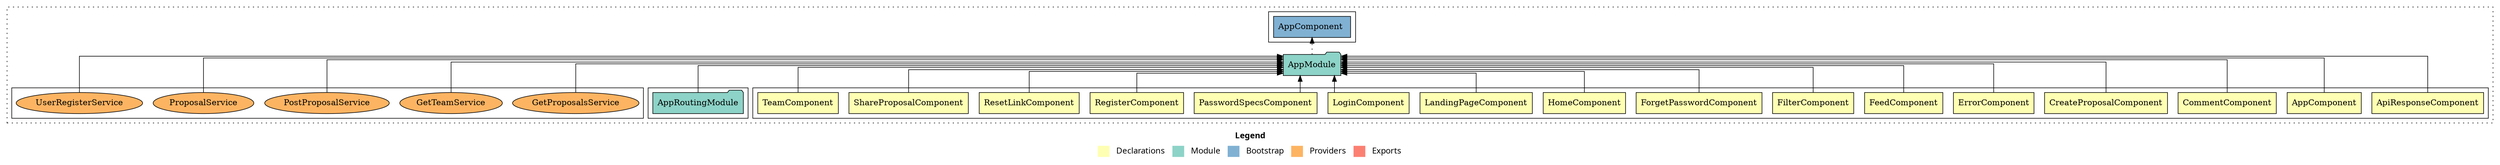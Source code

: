digraph dependencies { node [shape="rect", style="filled", colorscheme=set312]; ranksep=0.4; compound=false; remincross=true; splines=true; splines=ortho; rankdir=LR; rankdir=TB; rankdir=BT; label=<<table BORDER="0"> <tr> <td colspan="5" align="center"><b>Legend</b></td> </tr> <tr> <td> <table BORDER="0"> <tr> <td bgcolor="#ffffb3" width="20"></td> <td>  Declarations</td> </tr> </table> </td> <td> <table BORDER="0"> <tr> <td bgcolor="#8dd3c7" width="20"></td> <td>  Module</td> </tr> </table> </td> <td> <table BORDER="0"> <tr> <td bgcolor="#80b1d3" width="20"></td> <td>  Bootstrap</td> </tr> </table> </td> <td> <table BORDER="0"> <tr> <td bgcolor="#fdb462" width="20"></td> <td>  Providers</td> </tr> </table> </td> <td> <table BORDER="0"> <tr> <td bgcolor="#fb8072" width="20"></td> <td>  Exports</td> </tr> </table> </td> </tr></table>>; ratio=compress; fontname="sans-serif";  subgraph "cluster_AppModule" { label=""; style="dotted";node [shape="folder", fillcolor=1]; subgraph cluster_AppModule_declarations { style="solid";node [style="filled", shape="rect"]; node [fillcolor=2]; "ApiResponseComponent"; node [fillcolor=2]; "AppComponent"; node [fillcolor=2]; "CommentComponent"; node [fillcolor=2]; "CreateProposalComponent"; node [fillcolor=2]; "ErrorComponent"; node [fillcolor=2]; "FeedComponent"; node [fillcolor=2]; "FilterComponent"; node [fillcolor=2]; "ForgetPasswordComponent"; node [fillcolor=2]; "HomeComponent"; node [fillcolor=2]; "LandingPageComponent"; node [fillcolor=2]; "LoginComponent"; node [fillcolor=2]; "PasswordSpecsComponent"; node [fillcolor=2]; "RegisterComponent"; node [fillcolor=2]; "ResetLinkComponent"; node [fillcolor=2]; "ShareProposalComponent"; node [fillcolor=2]; "TeamComponent"; }  "ApiResponseComponent" -> "AppModule" [style="solid", lhead="cluster_AppModule" ltail="cluster_AppModule_declarations"]; subgraph "cluster_AppModule_ApiResponseComponent_providers" { style="solid";  }  "AppComponent" -> "AppModule" [style="solid", lhead="cluster_AppModule" ltail="cluster_AppModule_declarations"]; subgraph "cluster_AppModule_AppComponent_providers" { style="solid";  }  "CommentComponent" -> "AppModule" [style="solid", lhead="cluster_AppModule" ltail="cluster_AppModule_declarations"]; subgraph "cluster_AppModule_CommentComponent_providers" { style="solid";  }  "CreateProposalComponent" -> "AppModule" [style="solid", lhead="cluster_AppModule" ltail="cluster_AppModule_declarations"]; subgraph "cluster_AppModule_CreateProposalComponent_providers" { style="solid";  }  "ErrorComponent" -> "AppModule" [style="solid", lhead="cluster_AppModule" ltail="cluster_AppModule_declarations"]; subgraph "cluster_AppModule_ErrorComponent_providers" { style="solid";  }  "FeedComponent" -> "AppModule" [style="solid", lhead="cluster_AppModule" ltail="cluster_AppModule_declarations"]; subgraph "cluster_AppModule_FeedComponent_providers" { style="solid";  }  "FilterComponent" -> "AppModule" [style="solid", lhead="cluster_AppModule" ltail="cluster_AppModule_declarations"]; subgraph "cluster_AppModule_FilterComponent_providers" { style="solid";  }  "ForgetPasswordComponent" -> "AppModule" [style="solid", lhead="cluster_AppModule" ltail="cluster_AppModule_declarations"]; subgraph "cluster_AppModule_ForgetPasswordComponent_providers" { style="solid";  }  "HomeComponent" -> "AppModule" [style="solid", lhead="cluster_AppModule" ltail="cluster_AppModule_declarations"]; subgraph "cluster_AppModule_HomeComponent_providers" { style="solid";  }  "LandingPageComponent" -> "AppModule" [style="solid", lhead="cluster_AppModule" ltail="cluster_AppModule_declarations"]; subgraph "cluster_AppModule_LandingPageComponent_providers" { style="solid";  }  "LoginComponent" -> "AppModule" [style="solid", lhead="cluster_AppModule" ltail="cluster_AppModule_declarations"]; subgraph "cluster_AppModule_LoginComponent_providers" { style="solid";  }  "PasswordSpecsComponent" -> "AppModule" [style="solid", lhead="cluster_AppModule" ltail="cluster_AppModule_declarations"]; subgraph "cluster_AppModule_PasswordSpecsComponent_providers" { style="solid";  }  "RegisterComponent" -> "AppModule" [style="solid", lhead="cluster_AppModule" ltail="cluster_AppModule_declarations"]; subgraph "cluster_AppModule_RegisterComponent_providers" { style="solid";  }  "ResetLinkComponent" -> "AppModule" [style="solid", lhead="cluster_AppModule" ltail="cluster_AppModule_declarations"]; subgraph "cluster_AppModule_ResetLinkComponent_providers" { style="solid";  }  "ShareProposalComponent" -> "AppModule" [style="solid", lhead="cluster_AppModule" ltail="cluster_AppModule_declarations"]; subgraph "cluster_AppModule_ShareProposalComponent_providers" { style="solid";  }  "TeamComponent" -> "AppModule" [style="solid", lhead="cluster_AppModule" ltail="cluster_AppModule_declarations"]; subgraph "cluster_AppModule_TeamComponent_providers" { style="solid";  }    subgraph cluster_AppModule_imports { style="solid"; node [style="filled", fillcolor=1, shape="rect"];    "AppRoutingModule" [label="AppRoutingModule", shape="folder"];   }    "AppRoutingModule" -> "AppModule" [lhead="cluster_AppModule", ltail="cluster_AppModule_imports"];     subgraph cluster_AppModule_exports { style="solid";node [style="filled", fillcolor=4, shape="rect"];}    subgraph cluster_AppModule_bootstrap { style="solid"; node [style="filled", fillcolor=5, shape="rect"];  "AppComponent " [label="AppComponent ", shape="rect"]  }  "AppModule" -> "AppComponent " [style="dotted", lhead="cluster_AppModule_bootstrap" ltail="cluster_AppModule"];    subgraph cluster_AppModule_providers { style="solid"; node [style="filled", fillcolor=6, shape="rect"];    "GetProposalsService" [label="GetProposalsService", shape="oval"];    "GetTeamService" [label="GetTeamService", shape="oval"];    "PostProposalService" [label="PostProposalService", shape="oval"];    "ProposalService" [label="ProposalService", shape="oval"];    "UserRegisterService" [label="UserRegisterService", shape="oval"];   }    "GetProposalsService" -> "AppModule" [lhead="cluster_AppModule", ltail="cluster_AppModule_providers"];    "GetTeamService" -> "AppModule" [lhead="cluster_AppModule", ltail="cluster_AppModule_providers"];    "PostProposalService" -> "AppModule" [lhead="cluster_AppModule", ltail="cluster_AppModule_providers"];    "ProposalService" -> "AppModule" [lhead="cluster_AppModule", ltail="cluster_AppModule_providers"];    "UserRegisterService" -> "AppModule" [lhead="cluster_AppModule", ltail="cluster_AppModule_providers"];     }  subgraph "cluster_AppRoutingModule" { label=""; style="dotted";node [shape="folder", fillcolor=1]; subgraph cluster_AppRoutingModule_declarations { style="solid";node [style="filled", shape="rect"]; }    subgraph cluster_AppRoutingModule_imports { style="solid"; node [style="filled", fillcolor=1, shape="rect"];   }     subgraph cluster_AppRoutingModule_exports { style="solid";node [style="filled", fillcolor=4, shape="rect"];}    subgraph cluster_AppRoutingModule_bootstrap { style="solid"; node [style="filled", fillcolor=5, shape="rect"];  }    subgraph cluster_AppRoutingModule_providers { style="solid"; node [style="filled", fillcolor=6, shape="rect"];   }     }  }